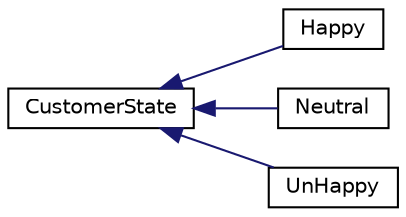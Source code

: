 digraph "Graphical Class Hierarchy"
{
 // LATEX_PDF_SIZE
  edge [fontname="Helvetica",fontsize="10",labelfontname="Helvetica",labelfontsize="10"];
  node [fontname="Helvetica",fontsize="10",shape=record];
  rankdir="LR";
  Node0 [label="CustomerState",height=0.2,width=0.4,color="black", fillcolor="white", style="filled",URL="$classCustomerState.html",tooltip="The base class for all customer states."];
  Node0 -> Node1 [dir="back",color="midnightblue",fontsize="10",style="solid",fontname="Helvetica"];
  Node1 [label="Happy",height=0.2,width=0.4,color="black", fillcolor="white", style="filled",URL="$classHappy.html",tooltip=" "];
  Node0 -> Node2 [dir="back",color="midnightblue",fontsize="10",style="solid",fontname="Helvetica"];
  Node2 [label="Neutral",height=0.2,width=0.4,color="black", fillcolor="white", style="filled",URL="$classNeutral.html",tooltip="The Neutral class is a concrete class that inherits from the CustomerState abstract class."];
  Node0 -> Node3 [dir="back",color="midnightblue",fontsize="10",style="solid",fontname="Helvetica"];
  Node3 [label="UnHappy",height=0.2,width=0.4,color="black", fillcolor="white", style="filled",URL="$classUnHappy.html",tooltip="The UnHappy class represents a customer who is unhappy with the service they received."];
}
